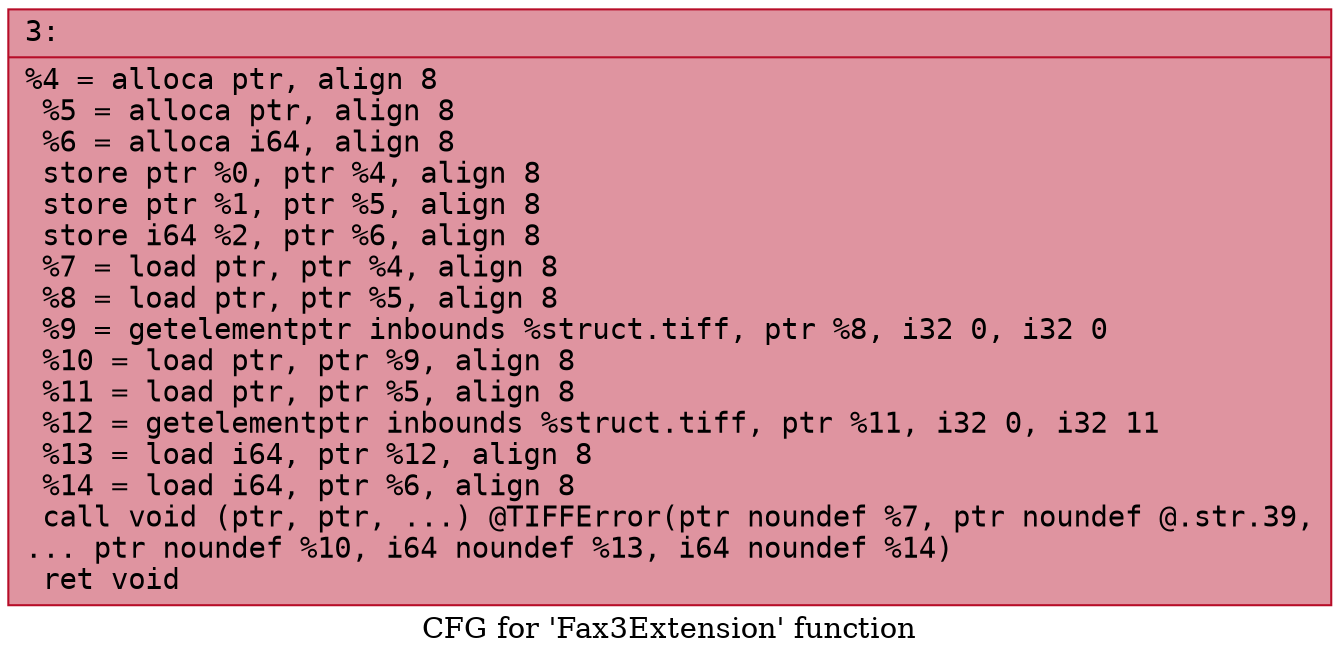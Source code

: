 digraph "CFG for 'Fax3Extension' function" {
	label="CFG for 'Fax3Extension' function";

	Node0x6000005c0500 [shape=record,color="#b70d28ff", style=filled, fillcolor="#b70d2870" fontname="Courier",label="{3:\l|  %4 = alloca ptr, align 8\l  %5 = alloca ptr, align 8\l  %6 = alloca i64, align 8\l  store ptr %0, ptr %4, align 8\l  store ptr %1, ptr %5, align 8\l  store i64 %2, ptr %6, align 8\l  %7 = load ptr, ptr %4, align 8\l  %8 = load ptr, ptr %5, align 8\l  %9 = getelementptr inbounds %struct.tiff, ptr %8, i32 0, i32 0\l  %10 = load ptr, ptr %9, align 8\l  %11 = load ptr, ptr %5, align 8\l  %12 = getelementptr inbounds %struct.tiff, ptr %11, i32 0, i32 11\l  %13 = load i64, ptr %12, align 8\l  %14 = load i64, ptr %6, align 8\l  call void (ptr, ptr, ...) @TIFFError(ptr noundef %7, ptr noundef @.str.39,\l... ptr noundef %10, i64 noundef %13, i64 noundef %14)\l  ret void\l}"];
}
